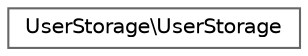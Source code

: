 digraph "Graphical Class Hierarchy"
{
 // LATEX_PDF_SIZE
  bgcolor="transparent";
  edge [fontname=Helvetica,fontsize=10,labelfontname=Helvetica,labelfontsize=10];
  node [fontname=Helvetica,fontsize=10,shape=box,height=0.2,width=0.4];
  rankdir="LR";
  Node0 [id="Node000000",label="UserStorage\\UserStorage",height=0.2,width=0.4,color="grey40", fillcolor="white", style="filled",URL="$classUserStorage_1_1UserStorage.html",tooltip=" "];
}
